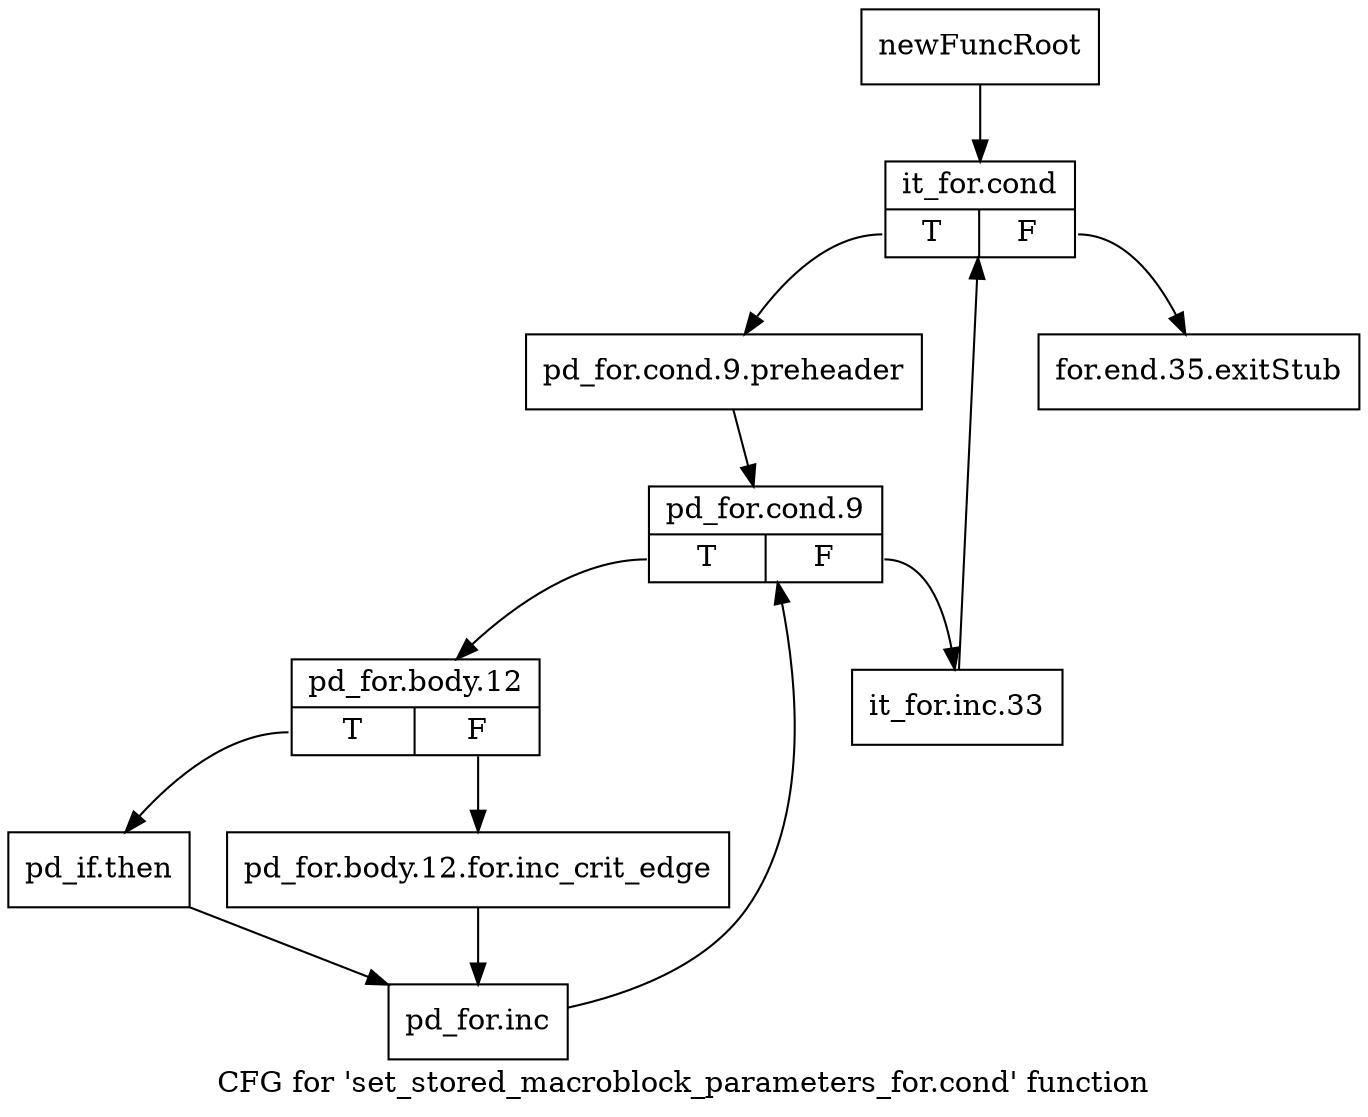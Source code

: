 digraph "CFG for 'set_stored_macroblock_parameters_for.cond' function" {
	label="CFG for 'set_stored_macroblock_parameters_for.cond' function";

	Node0x2c60f10 [shape=record,label="{newFuncRoot}"];
	Node0x2c60f10 -> Node0x2c60fb0;
	Node0x2c60f60 [shape=record,label="{for.end.35.exitStub}"];
	Node0x2c60fb0 [shape=record,label="{it_for.cond|{<s0>T|<s1>F}}"];
	Node0x2c60fb0:s0 -> Node0x2c61000;
	Node0x2c60fb0:s1 -> Node0x2c60f60;
	Node0x2c61000 [shape=record,label="{pd_for.cond.9.preheader}"];
	Node0x2c61000 -> Node0x2c61050;
	Node0x2c61050 [shape=record,label="{pd_for.cond.9|{<s0>T|<s1>F}}"];
	Node0x2c61050:s0 -> Node0x2c610f0;
	Node0x2c61050:s1 -> Node0x2c610a0;
	Node0x2c610a0 [shape=record,label="{it_for.inc.33}"];
	Node0x2c610a0 -> Node0x2c60fb0;
	Node0x2c610f0 [shape=record,label="{pd_for.body.12|{<s0>T|<s1>F}}"];
	Node0x2c610f0:s0 -> Node0x2c61190;
	Node0x2c610f0:s1 -> Node0x2c61140;
	Node0x2c61140 [shape=record,label="{pd_for.body.12.for.inc_crit_edge}"];
	Node0x2c61140 -> Node0x2c611e0;
	Node0x2c61190 [shape=record,label="{pd_if.then}"];
	Node0x2c61190 -> Node0x2c611e0;
	Node0x2c611e0 [shape=record,label="{pd_for.inc}"];
	Node0x2c611e0 -> Node0x2c61050;
}

